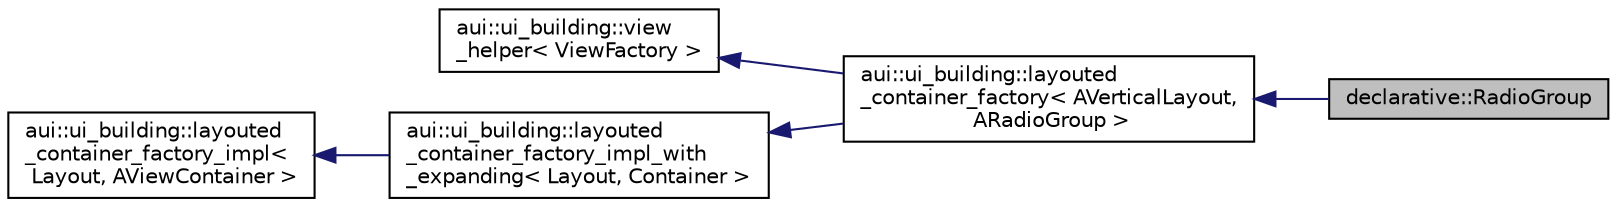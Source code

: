 digraph "declarative::RadioGroup"
{
 // LATEX_PDF_SIZE
  edge [fontname="Helvetica",fontsize="10",labelfontname="Helvetica",labelfontsize="10"];
  node [fontname="Helvetica",fontsize="10",shape=record];
  rankdir="LR";
  Node1 [label="declarative::RadioGroup",height=0.2,width=0.4,color="black", fillcolor="grey75", style="filled", fontcolor="black",tooltip=" "];
  Node2 -> Node1 [dir="back",color="midnightblue",fontsize="10",style="solid",fontname="Helvetica"];
  Node2 [label="aui::ui_building::layouted\l_container_factory\< AVerticalLayout,\l ARadioGroup \>",height=0.2,width=0.4,color="black", fillcolor="white", style="filled",URL="$structaui_1_1ui__building_1_1layouted__container__factory.html",tooltip=" "];
  Node3 -> Node2 [dir="back",color="midnightblue",fontsize="10",style="solid",fontname="Helvetica"];
  Node3 [label="aui::ui_building::view\l_helper\< ViewFactory \>",height=0.2,width=0.4,color="black", fillcolor="white", style="filled",URL="$structaui_1_1ui__building_1_1view__helper.html",tooltip=" "];
  Node4 -> Node2 [dir="back",color="midnightblue",fontsize="10",style="solid",fontname="Helvetica"];
  Node4 [label="aui::ui_building::layouted\l_container_factory_impl_with\l_expanding\< Layout, Container \>",height=0.2,width=0.4,color="black", fillcolor="white", style="filled",URL="$structaui_1_1ui__building_1_1layouted__container__factory__impl__with__expanding.html",tooltip=" "];
  Node5 -> Node4 [dir="back",color="midnightblue",fontsize="10",style="solid",fontname="Helvetica"];
  Node5 [label="aui::ui_building::layouted\l_container_factory_impl\<\l Layout, AViewContainer \>",height=0.2,width=0.4,color="black", fillcolor="white", style="filled",URL="$structaui_1_1ui__building_1_1layouted__container__factory__impl.html",tooltip=" "];
}
